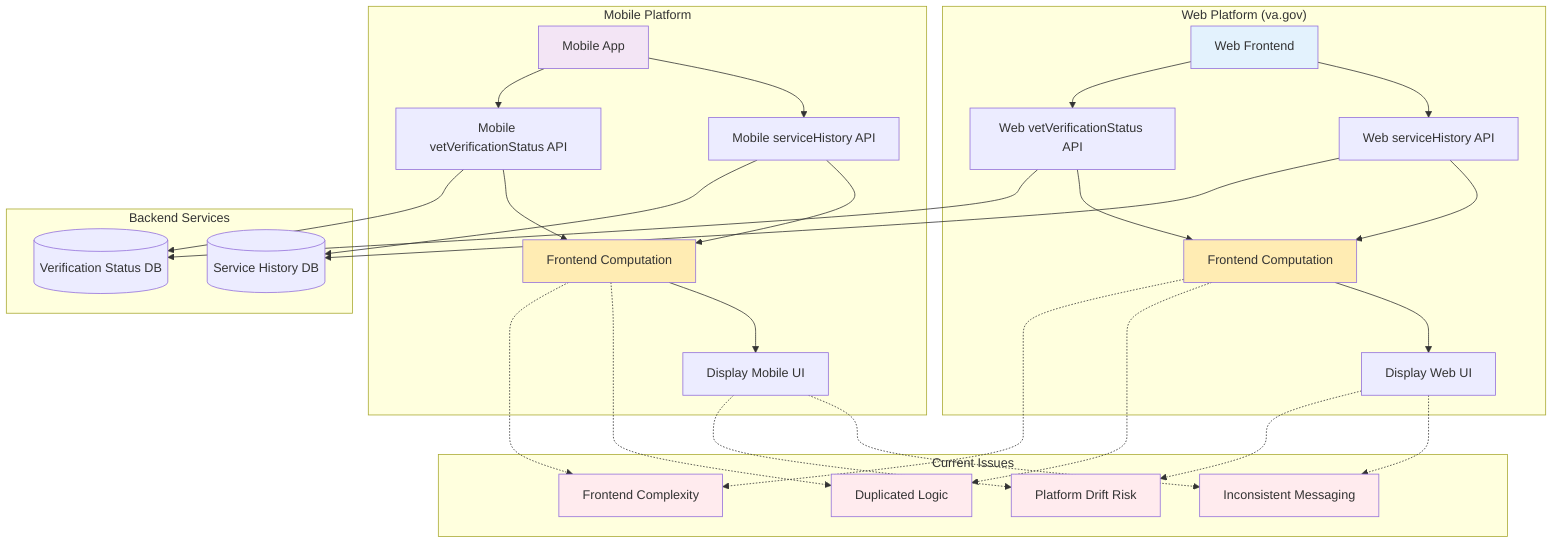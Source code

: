 graph TD
    subgraph "Web Platform (va.gov)"
        WEB[Web Frontend] --> API1[Web serviceHistory API]
        WEB --> API2[Web vetVerificationStatus API]
        API1 --> WEB_COMP[Frontend Computation]
        API2 --> WEB_COMP
        WEB_COMP --> WEB_UI[Display Web UI]
    end
    
    subgraph "Mobile Platform"
        MOBILE[Mobile App] --> API3[Mobile serviceHistory API]
        MOBILE --> API4[Mobile vetVerificationStatus API]
        API3 --> MOBILE_COMP[Frontend Computation]
        API4 --> MOBILE_COMP
        MOBILE_COMP --> MOBILE_UI[Display Mobile UI]
    end
    
    subgraph "Backend Services"
        API1 --> DB1[(Service History DB)]
        API2 --> DB2[(Verification Status DB)]
        API3 --> DB1
        API4 --> DB2
    end
    
    subgraph "Current Issues"
        ISSUE1[Duplicated Logic]
        ISSUE2[Inconsistent Messaging]
        ISSUE3[Frontend Complexity]
        ISSUE4[Platform Drift Risk]
    end
    
    WEB_COMP -.-> ISSUE1
    MOBILE_COMP -.-> ISSUE1
    WEB_UI -.-> ISSUE2
    MOBILE_UI -.-> ISSUE2
    WEB_COMP -.-> ISSUE3
    MOBILE_COMP -.-> ISSUE3
    WEB_UI -.-> ISSUE4
    MOBILE_UI -.-> ISSUE4
    
    style WEB fill:#e3f2fd
    style MOBILE fill:#f3e5f5
    style WEB_COMP fill:#ffecb3
    style MOBILE_COMP fill:#ffecb3
    style ISSUE1 fill:#ffebee
    style ISSUE2 fill:#ffebee
    style ISSUE3 fill:#ffebee
    style ISSUE4 fill:#ffebee